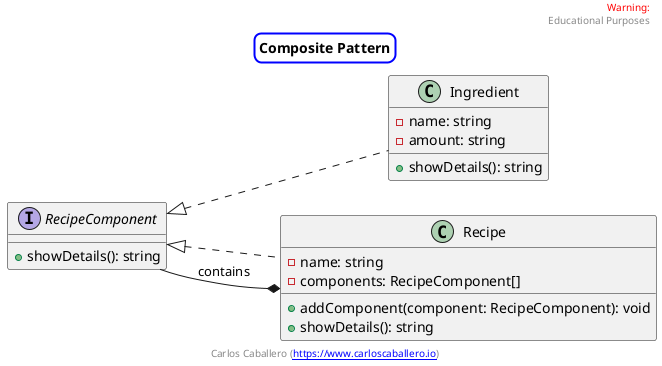
@startuml
left to right direction

skinparam titleBorderRoundCorner 15
skinparam titleBorderThickness 2
skinparam titleBorderColor blue


header
<font color=red>Warning:</font>
Educational Purposes
endheader

center footer Carlos Caballero ([[https://www.carloscaballero.io https://www.carloscaballero.io]])


title Composite Pattern


interface RecipeComponent {
    + showDetails(): string
}

class Ingredient  {
    - name: string
    - amount: string
    + showDetails(): string
}

class Recipe  {
    - name: string
    - components: RecipeComponent[]
    + addComponent(component: RecipeComponent): void
    + showDetails(): string
}

RecipeComponent <|.. Ingredient
RecipeComponent <|.. Recipe
Recipe *-- RecipeComponent : contains



@enduml